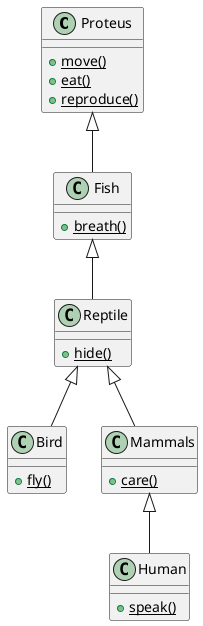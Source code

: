 @startuml

class Proteus {
    + {static} move()
    + {static} eat()
    + {static} reproduce()
}


class Fish {
    + {static} breath()
}
Proteus <|-- Fish


class Reptile {
    + {static} hide()
}
Fish <|-- Reptile


class Bird {
    + {static} fly()
}
Reptile <|-- Bird


class Mammals {
    + {static} care()
}
Reptile <|-- Mammals


class Human {
    + {static} speak()
}
Mammals <|-- Human

@enduml